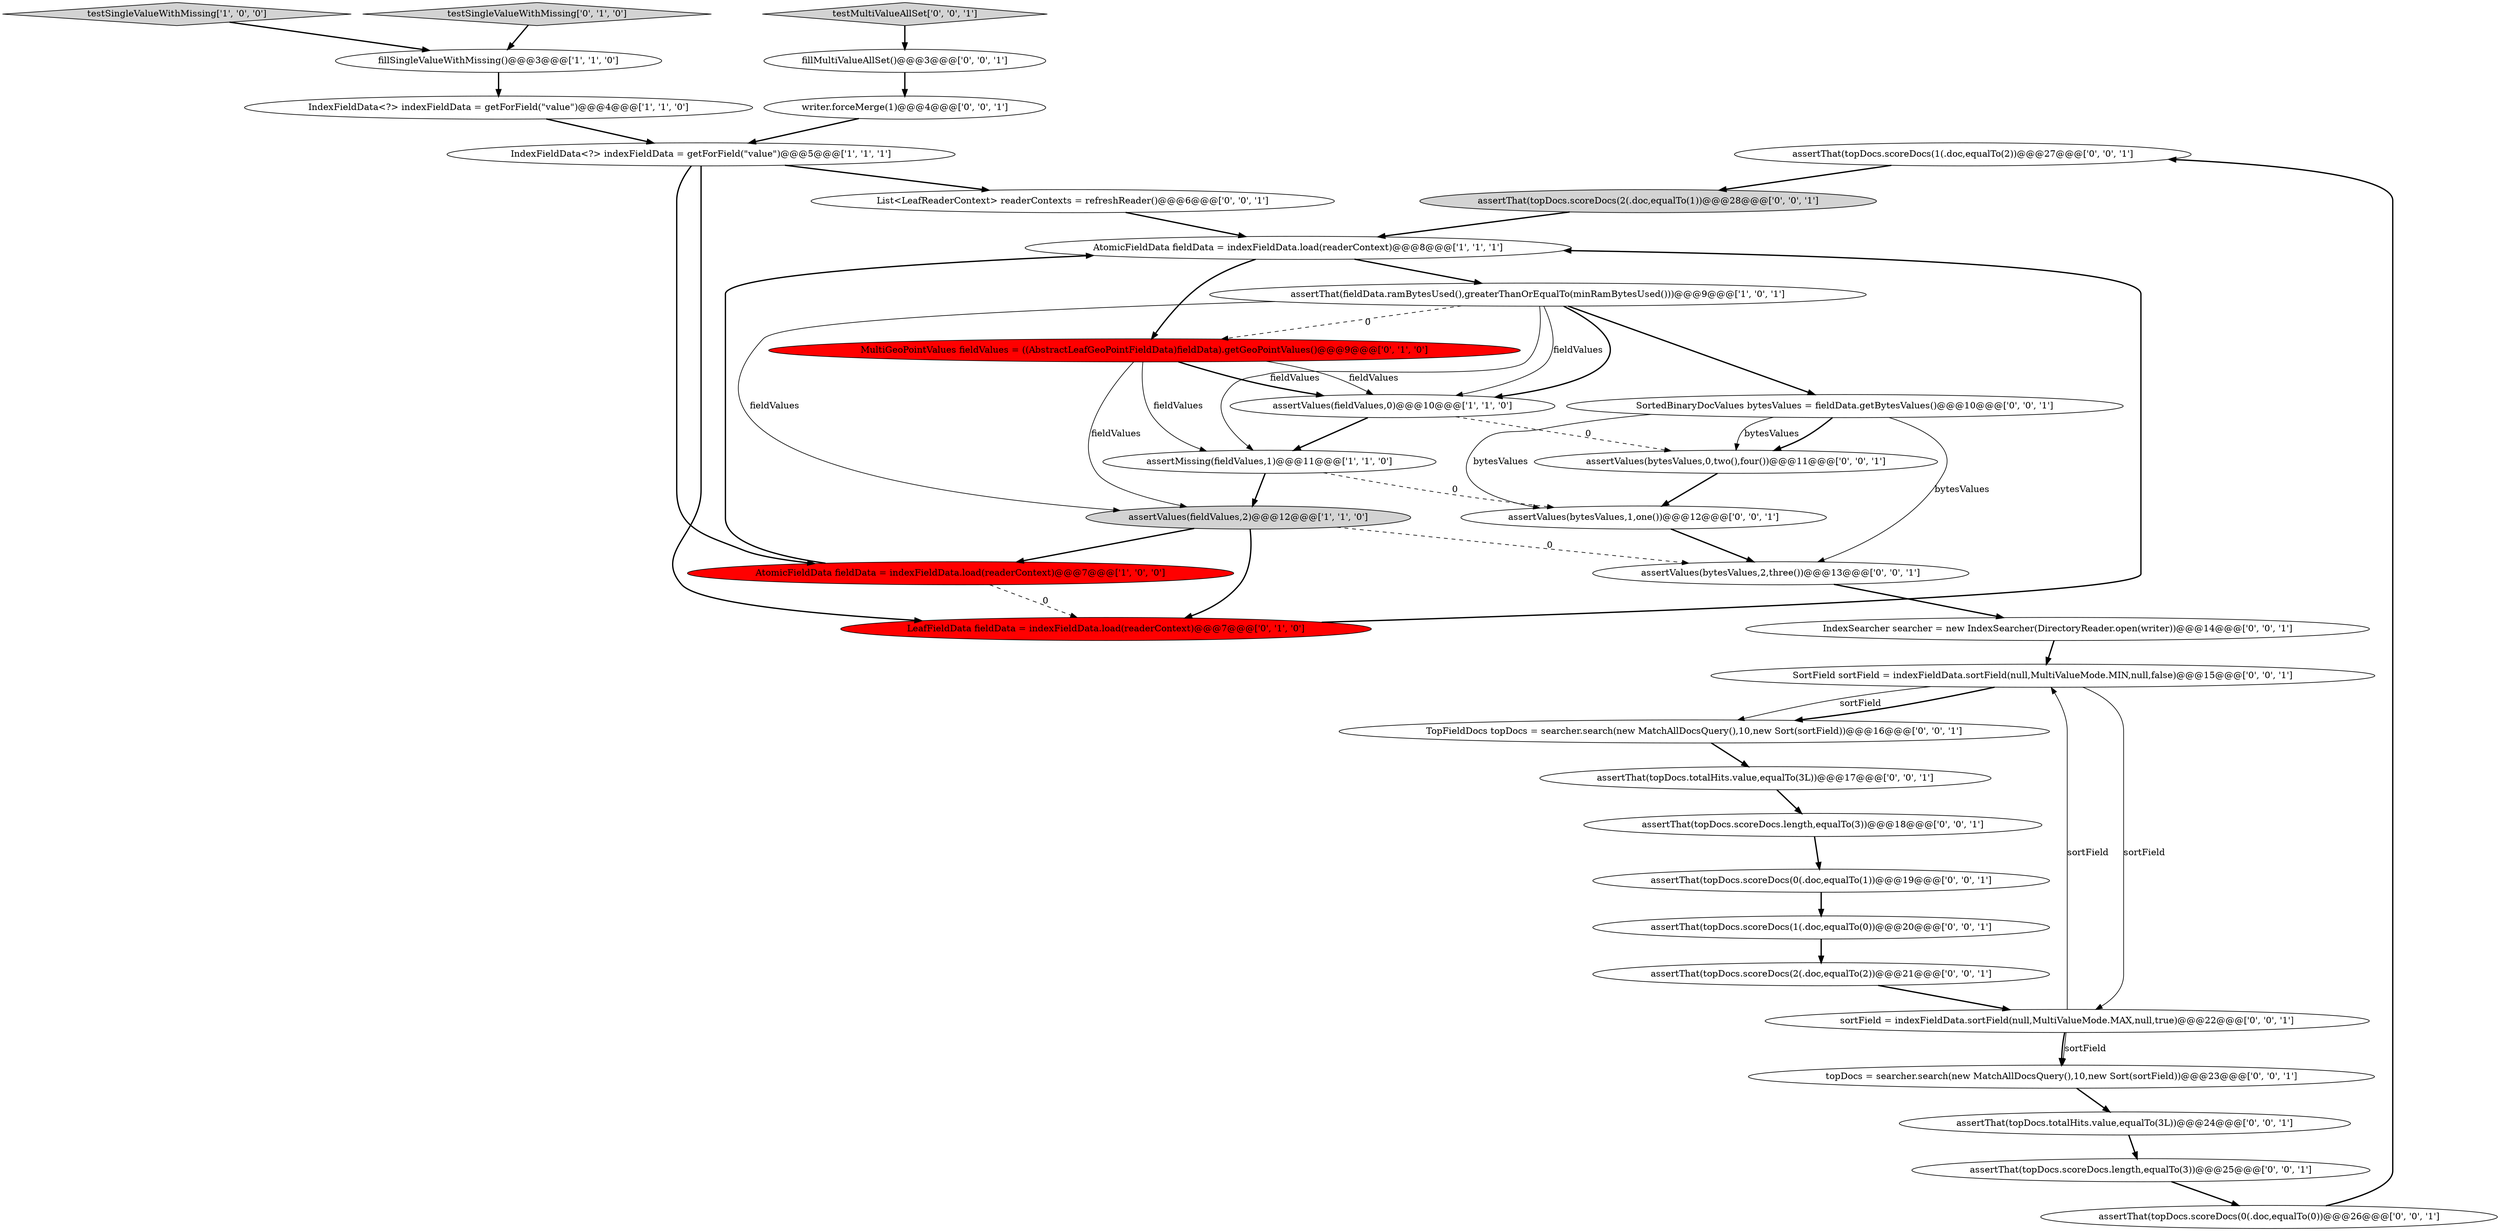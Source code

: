 digraph {
34 [style = filled, label = "assertThat(topDocs.scoreDocs(1(.doc,equalTo(2))@@@27@@@['0', '0', '1']", fillcolor = white, shape = ellipse image = "AAA0AAABBB3BBB"];
35 [style = filled, label = "assertThat(topDocs.totalHits.value,equalTo(3L))@@@24@@@['0', '0', '1']", fillcolor = white, shape = ellipse image = "AAA0AAABBB3BBB"];
11 [style = filled, label = "testSingleValueWithMissing['0', '1', '0']", fillcolor = lightgray, shape = diamond image = "AAA0AAABBB2BBB"];
32 [style = filled, label = "testMultiValueAllSet['0', '0', '1']", fillcolor = lightgray, shape = diamond image = "AAA0AAABBB3BBB"];
2 [style = filled, label = "AtomicFieldData fieldData = indexFieldData.load(readerContext)@@@7@@@['1', '0', '0']", fillcolor = red, shape = ellipse image = "AAA1AAABBB1BBB"];
30 [style = filled, label = "assertThat(topDocs.scoreDocs(2(.doc,equalTo(2))@@@21@@@['0', '0', '1']", fillcolor = white, shape = ellipse image = "AAA0AAABBB3BBB"];
24 [style = filled, label = "assertThat(topDocs.scoreDocs(1(.doc,equalTo(0))@@@20@@@['0', '0', '1']", fillcolor = white, shape = ellipse image = "AAA0AAABBB3BBB"];
17 [style = filled, label = "List<LeafReaderContext> readerContexts = refreshReader()@@@6@@@['0', '0', '1']", fillcolor = white, shape = ellipse image = "AAA0AAABBB3BBB"];
27 [style = filled, label = "SortField sortField = indexFieldData.sortField(null,MultiValueMode.MIN,null,false)@@@15@@@['0', '0', '1']", fillcolor = white, shape = ellipse image = "AAA0AAABBB3BBB"];
3 [style = filled, label = "assertMissing(fieldValues,1)@@@11@@@['1', '1', '0']", fillcolor = white, shape = ellipse image = "AAA0AAABBB1BBB"];
13 [style = filled, label = "TopFieldDocs topDocs = searcher.search(new MatchAllDocsQuery(),10,new Sort(sortField))@@@16@@@['0', '0', '1']", fillcolor = white, shape = ellipse image = "AAA0AAABBB3BBB"];
26 [style = filled, label = "SortedBinaryDocValues bytesValues = fieldData.getBytesValues()@@@10@@@['0', '0', '1']", fillcolor = white, shape = ellipse image = "AAA0AAABBB3BBB"];
7 [style = filled, label = "testSingleValueWithMissing['1', '0', '0']", fillcolor = lightgray, shape = diamond image = "AAA0AAABBB1BBB"];
14 [style = filled, label = "topDocs = searcher.search(new MatchAllDocsQuery(),10,new Sort(sortField))@@@23@@@['0', '0', '1']", fillcolor = white, shape = ellipse image = "AAA0AAABBB3BBB"];
9 [style = filled, label = "assertThat(fieldData.ramBytesUsed(),greaterThanOrEqualTo(minRamBytesUsed()))@@@9@@@['1', '0', '1']", fillcolor = white, shape = ellipse image = "AAA0AAABBB1BBB"];
20 [style = filled, label = "assertThat(topDocs.scoreDocs(0(.doc,equalTo(1))@@@19@@@['0', '0', '1']", fillcolor = white, shape = ellipse image = "AAA0AAABBB3BBB"];
22 [style = filled, label = "assertValues(bytesValues,0,two(),four())@@@11@@@['0', '0', '1']", fillcolor = white, shape = ellipse image = "AAA0AAABBB3BBB"];
6 [style = filled, label = "IndexFieldData<?> indexFieldData = getForField(\"value\")@@@5@@@['1', '1', '1']", fillcolor = white, shape = ellipse image = "AAA0AAABBB1BBB"];
4 [style = filled, label = "IndexFieldData<?> indexFieldData = getForField(\"value\")@@@4@@@['1', '1', '0']", fillcolor = white, shape = ellipse image = "AAA0AAABBB1BBB"];
5 [style = filled, label = "fillSingleValueWithMissing()@@@3@@@['1', '1', '0']", fillcolor = white, shape = ellipse image = "AAA0AAABBB1BBB"];
31 [style = filled, label = "sortField = indexFieldData.sortField(null,MultiValueMode.MAX,null,true)@@@22@@@['0', '0', '1']", fillcolor = white, shape = ellipse image = "AAA0AAABBB3BBB"];
18 [style = filled, label = "assertThat(topDocs.scoreDocs(2(.doc,equalTo(1))@@@28@@@['0', '0', '1']", fillcolor = lightgray, shape = ellipse image = "AAA0AAABBB3BBB"];
16 [style = filled, label = "assertThat(topDocs.scoreDocs.length,equalTo(3))@@@18@@@['0', '0', '1']", fillcolor = white, shape = ellipse image = "AAA0AAABBB3BBB"];
12 [style = filled, label = "MultiGeoPointValues fieldValues = ((AbstractLeafGeoPointFieldData)fieldData).getGeoPointValues()@@@9@@@['0', '1', '0']", fillcolor = red, shape = ellipse image = "AAA1AAABBB2BBB"];
10 [style = filled, label = "LeafFieldData fieldData = indexFieldData.load(readerContext)@@@7@@@['0', '1', '0']", fillcolor = red, shape = ellipse image = "AAA1AAABBB2BBB"];
23 [style = filled, label = "assertValues(bytesValues,2,three())@@@13@@@['0', '0', '1']", fillcolor = white, shape = ellipse image = "AAA0AAABBB3BBB"];
21 [style = filled, label = "assertValues(bytesValues,1,one())@@@12@@@['0', '0', '1']", fillcolor = white, shape = ellipse image = "AAA0AAABBB3BBB"];
0 [style = filled, label = "AtomicFieldData fieldData = indexFieldData.load(readerContext)@@@8@@@['1', '1', '1']", fillcolor = white, shape = ellipse image = "AAA0AAABBB1BBB"];
25 [style = filled, label = "IndexSearcher searcher = new IndexSearcher(DirectoryReader.open(writer))@@@14@@@['0', '0', '1']", fillcolor = white, shape = ellipse image = "AAA0AAABBB3BBB"];
1 [style = filled, label = "assertValues(fieldValues,0)@@@10@@@['1', '1', '0']", fillcolor = white, shape = ellipse image = "AAA0AAABBB1BBB"];
33 [style = filled, label = "fillMultiValueAllSet()@@@3@@@['0', '0', '1']", fillcolor = white, shape = ellipse image = "AAA0AAABBB3BBB"];
28 [style = filled, label = "assertThat(topDocs.scoreDocs.length,equalTo(3))@@@25@@@['0', '0', '1']", fillcolor = white, shape = ellipse image = "AAA0AAABBB3BBB"];
15 [style = filled, label = "assertThat(topDocs.scoreDocs(0(.doc,equalTo(0))@@@26@@@['0', '0', '1']", fillcolor = white, shape = ellipse image = "AAA0AAABBB3BBB"];
8 [style = filled, label = "assertValues(fieldValues,2)@@@12@@@['1', '1', '0']", fillcolor = lightgray, shape = ellipse image = "AAA0AAABBB1BBB"];
19 [style = filled, label = "assertThat(topDocs.totalHits.value,equalTo(3L))@@@17@@@['0', '0', '1']", fillcolor = white, shape = ellipse image = "AAA0AAABBB3BBB"];
29 [style = filled, label = "writer.forceMerge(1)@@@4@@@['0', '0', '1']", fillcolor = white, shape = ellipse image = "AAA0AAABBB3BBB"];
31->14 [style = bold, label=""];
6->17 [style = bold, label=""];
27->13 [style = bold, label=""];
12->8 [style = solid, label="fieldValues"];
8->10 [style = bold, label=""];
23->25 [style = bold, label=""];
9->1 [style = solid, label="fieldValues"];
0->9 [style = bold, label=""];
28->15 [style = bold, label=""];
31->27 [style = solid, label="sortField"];
15->34 [style = bold, label=""];
14->35 [style = bold, label=""];
3->21 [style = dashed, label="0"];
4->6 [style = bold, label=""];
27->13 [style = solid, label="sortField"];
0->12 [style = bold, label=""];
31->14 [style = solid, label="sortField"];
1->3 [style = bold, label=""];
22->21 [style = bold, label=""];
34->18 [style = bold, label=""];
26->23 [style = solid, label="bytesValues"];
12->1 [style = bold, label=""];
32->33 [style = bold, label=""];
26->22 [style = bold, label=""];
2->10 [style = dashed, label="0"];
1->22 [style = dashed, label="0"];
19->16 [style = bold, label=""];
24->30 [style = bold, label=""];
33->29 [style = bold, label=""];
6->2 [style = bold, label=""];
9->26 [style = bold, label=""];
35->28 [style = bold, label=""];
25->27 [style = bold, label=""];
11->5 [style = bold, label=""];
29->6 [style = bold, label=""];
7->5 [style = bold, label=""];
2->0 [style = bold, label=""];
13->19 [style = bold, label=""];
17->0 [style = bold, label=""];
9->3 [style = solid, label="fieldValues"];
8->2 [style = bold, label=""];
30->31 [style = bold, label=""];
12->1 [style = solid, label="fieldValues"];
3->8 [style = bold, label=""];
6->10 [style = bold, label=""];
10->0 [style = bold, label=""];
5->4 [style = bold, label=""];
9->8 [style = solid, label="fieldValues"];
26->22 [style = solid, label="bytesValues"];
27->31 [style = solid, label="sortField"];
12->3 [style = solid, label="fieldValues"];
9->12 [style = dashed, label="0"];
9->1 [style = bold, label=""];
20->24 [style = bold, label=""];
16->20 [style = bold, label=""];
26->21 [style = solid, label="bytesValues"];
18->0 [style = bold, label=""];
8->23 [style = dashed, label="0"];
21->23 [style = bold, label=""];
}
